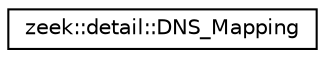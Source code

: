 digraph "Graphical Class Hierarchy"
{
 // LATEX_PDF_SIZE
  edge [fontname="Helvetica",fontsize="10",labelfontname="Helvetica",labelfontsize="10"];
  node [fontname="Helvetica",fontsize="10",shape=record];
  rankdir="LR";
  Node0 [label="zeek::detail::DNS_Mapping",height=0.2,width=0.4,color="black", fillcolor="white", style="filled",URL="$dc/ddc/classzeek_1_1detail_1_1DNS__Mapping.html",tooltip=" "];
}
